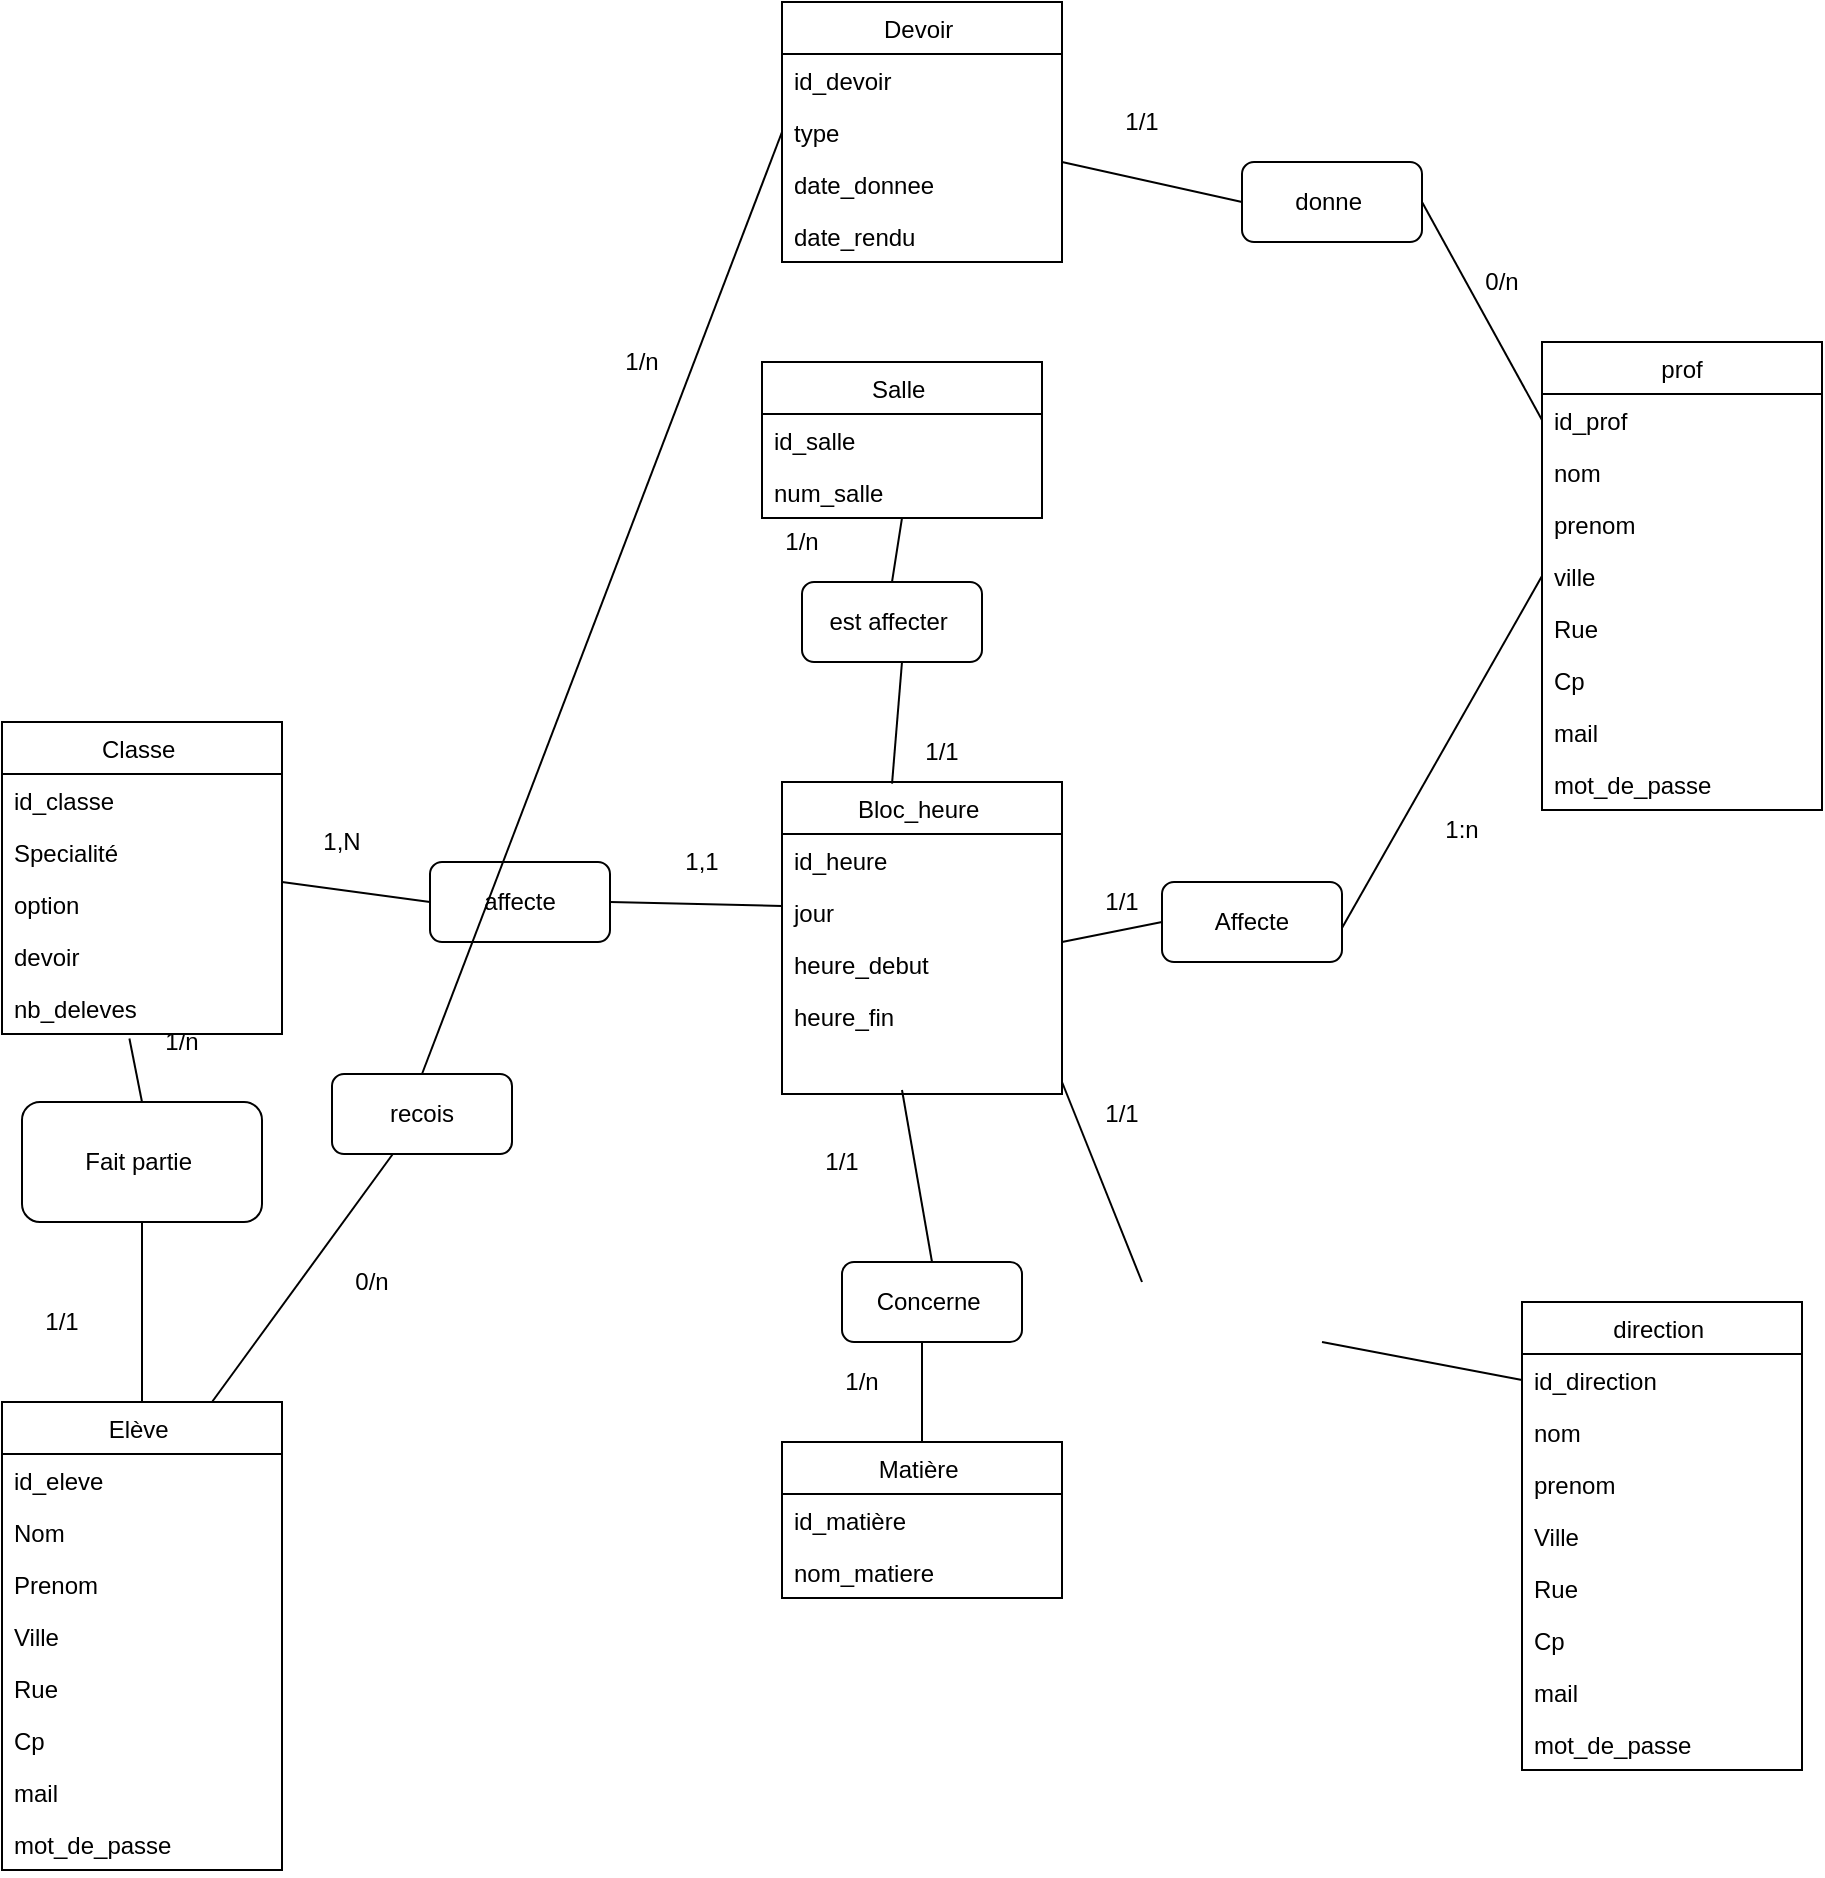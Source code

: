 <mxfile version="16.0.0" type="device"><diagram id="HpWzsi86q-rQb8E55oy8" name="Page-1"><mxGraphModel dx="1400" dy="2067" grid="1" gridSize="10" guides="1" tooltips="1" connect="1" arrows="1" fold="1" page="1" pageScale="1" pageWidth="827" pageHeight="1169" math="0" shadow="0"><root><mxCell id="0"/><mxCell id="1" parent="0"/><mxCell id="2cgmpOhy7TwyXbbjJpQk-1" value="Elève " style="swimlane;fontStyle=0;childLayout=stackLayout;horizontal=1;startSize=26;fillColor=none;horizontalStack=0;resizeParent=1;resizeParentMax=0;resizeLast=0;collapsible=1;marginBottom=0;" parent="1" vertex="1"><mxGeometry x="110" y="600" width="140" height="234" as="geometry"/></mxCell><mxCell id="2cgmpOhy7TwyXbbjJpQk-2" value="id_eleve " style="text;strokeColor=none;fillColor=none;align=left;verticalAlign=top;spacingLeft=4;spacingRight=4;overflow=hidden;rotatable=0;points=[[0,0.5],[1,0.5]];portConstraint=eastwest;" parent="2cgmpOhy7TwyXbbjJpQk-1" vertex="1"><mxGeometry y="26" width="140" height="26" as="geometry"/></mxCell><mxCell id="2cgmpOhy7TwyXbbjJpQk-3" value="Nom " style="text;strokeColor=none;fillColor=none;align=left;verticalAlign=top;spacingLeft=4;spacingRight=4;overflow=hidden;rotatable=0;points=[[0,0.5],[1,0.5]];portConstraint=eastwest;" parent="2cgmpOhy7TwyXbbjJpQk-1" vertex="1"><mxGeometry y="52" width="140" height="26" as="geometry"/></mxCell><mxCell id="2cgmpOhy7TwyXbbjJpQk-4" value="Prenom " style="text;strokeColor=none;fillColor=none;align=left;verticalAlign=top;spacingLeft=4;spacingRight=4;overflow=hidden;rotatable=0;points=[[0,0.5],[1,0.5]];portConstraint=eastwest;" parent="2cgmpOhy7TwyXbbjJpQk-1" vertex="1"><mxGeometry y="78" width="140" height="26" as="geometry"/></mxCell><mxCell id="2cgmpOhy7TwyXbbjJpQk-6" value="Ville" style="text;strokeColor=none;fillColor=none;align=left;verticalAlign=top;spacingLeft=4;spacingRight=4;overflow=hidden;rotatable=0;points=[[0,0.5],[1,0.5]];portConstraint=eastwest;" parent="2cgmpOhy7TwyXbbjJpQk-1" vertex="1"><mxGeometry y="104" width="140" height="26" as="geometry"/></mxCell><mxCell id="2cgmpOhy7TwyXbbjJpQk-5" value="Rue " style="text;strokeColor=none;fillColor=none;align=left;verticalAlign=top;spacingLeft=4;spacingRight=4;overflow=hidden;rotatable=0;points=[[0,0.5],[1,0.5]];portConstraint=eastwest;" parent="2cgmpOhy7TwyXbbjJpQk-1" vertex="1"><mxGeometry y="130" width="140" height="26" as="geometry"/></mxCell><mxCell id="2cgmpOhy7TwyXbbjJpQk-8" value="Cp" style="text;strokeColor=none;fillColor=none;align=left;verticalAlign=top;spacingLeft=4;spacingRight=4;overflow=hidden;rotatable=0;points=[[0,0.5],[1,0.5]];portConstraint=eastwest;" parent="2cgmpOhy7TwyXbbjJpQk-1" vertex="1"><mxGeometry y="156" width="140" height="26" as="geometry"/></mxCell><mxCell id="2cgmpOhy7TwyXbbjJpQk-9" value="mail     " style="text;strokeColor=none;fillColor=none;align=left;verticalAlign=top;spacingLeft=4;spacingRight=4;overflow=hidden;rotatable=0;points=[[0,0.5],[1,0.5]];portConstraint=eastwest;" parent="2cgmpOhy7TwyXbbjJpQk-1" vertex="1"><mxGeometry y="182" width="140" height="26" as="geometry"/></mxCell><mxCell id="2cgmpOhy7TwyXbbjJpQk-7" value="mot_de_passe" style="text;strokeColor=none;fillColor=none;align=left;verticalAlign=top;spacingLeft=4;spacingRight=4;overflow=hidden;rotatable=0;points=[[0,0.5],[1,0.5]];portConstraint=eastwest;" parent="2cgmpOhy7TwyXbbjJpQk-1" vertex="1"><mxGeometry y="208" width="140" height="26" as="geometry"/></mxCell><mxCell id="2cgmpOhy7TwyXbbjJpQk-10" value="direction " style="swimlane;fontStyle=0;childLayout=stackLayout;horizontal=1;startSize=26;fillColor=none;horizontalStack=0;resizeParent=1;resizeParentMax=0;resizeLast=0;collapsible=1;marginBottom=0;" parent="1" vertex="1"><mxGeometry x="870" y="550" width="140" height="234" as="geometry"/></mxCell><mxCell id="2cgmpOhy7TwyXbbjJpQk-11" value="id_direction " style="text;strokeColor=none;fillColor=none;align=left;verticalAlign=top;spacingLeft=4;spacingRight=4;overflow=hidden;rotatable=0;points=[[0,0.5],[1,0.5]];portConstraint=eastwest;" parent="2cgmpOhy7TwyXbbjJpQk-10" vertex="1"><mxGeometry y="26" width="140" height="26" as="geometry"/></mxCell><mxCell id="2cgmpOhy7TwyXbbjJpQk-17" value="nom " style="text;strokeColor=none;fillColor=none;align=left;verticalAlign=top;spacingLeft=4;spacingRight=4;overflow=hidden;rotatable=0;points=[[0,0.5],[1,0.5]];portConstraint=eastwest;" parent="2cgmpOhy7TwyXbbjJpQk-10" vertex="1"><mxGeometry y="52" width="140" height="26" as="geometry"/></mxCell><mxCell id="2cgmpOhy7TwyXbbjJpQk-16" value="prenom" style="text;strokeColor=none;fillColor=none;align=left;verticalAlign=top;spacingLeft=4;spacingRight=4;overflow=hidden;rotatable=0;points=[[0,0.5],[1,0.5]];portConstraint=eastwest;" parent="2cgmpOhy7TwyXbbjJpQk-10" vertex="1"><mxGeometry y="78" width="140" height="26" as="geometry"/></mxCell><mxCell id="2cgmpOhy7TwyXbbjJpQk-15" value="Ville " style="text;strokeColor=none;fillColor=none;align=left;verticalAlign=top;spacingLeft=4;spacingRight=4;overflow=hidden;rotatable=0;points=[[0,0.5],[1,0.5]];portConstraint=eastwest;" parent="2cgmpOhy7TwyXbbjJpQk-10" vertex="1"><mxGeometry y="104" width="140" height="26" as="geometry"/></mxCell><mxCell id="2cgmpOhy7TwyXbbjJpQk-14" value="Rue" style="text;strokeColor=none;fillColor=none;align=left;verticalAlign=top;spacingLeft=4;spacingRight=4;overflow=hidden;rotatable=0;points=[[0,0.5],[1,0.5]];portConstraint=eastwest;" parent="2cgmpOhy7TwyXbbjJpQk-10" vertex="1"><mxGeometry y="130" width="140" height="26" as="geometry"/></mxCell><mxCell id="2cgmpOhy7TwyXbbjJpQk-12" value="Cp" style="text;strokeColor=none;fillColor=none;align=left;verticalAlign=top;spacingLeft=4;spacingRight=4;overflow=hidden;rotatable=0;points=[[0,0.5],[1,0.5]];portConstraint=eastwest;" parent="2cgmpOhy7TwyXbbjJpQk-10" vertex="1"><mxGeometry y="156" width="140" height="26" as="geometry"/></mxCell><mxCell id="2cgmpOhy7TwyXbbjJpQk-13" value="mail " style="text;strokeColor=none;fillColor=none;align=left;verticalAlign=top;spacingLeft=4;spacingRight=4;overflow=hidden;rotatable=0;points=[[0,0.5],[1,0.5]];portConstraint=eastwest;" parent="2cgmpOhy7TwyXbbjJpQk-10" vertex="1"><mxGeometry y="182" width="140" height="26" as="geometry"/></mxCell><mxCell id="2cgmpOhy7TwyXbbjJpQk-18" value="mot_de_passe " style="text;strokeColor=none;fillColor=none;align=left;verticalAlign=top;spacingLeft=4;spacingRight=4;overflow=hidden;rotatable=0;points=[[0,0.5],[1,0.5]];portConstraint=eastwest;" parent="2cgmpOhy7TwyXbbjJpQk-10" vertex="1"><mxGeometry y="208" width="140" height="26" as="geometry"/></mxCell><mxCell id="2cgmpOhy7TwyXbbjJpQk-19" value="prof" style="swimlane;fontStyle=0;childLayout=stackLayout;horizontal=1;startSize=26;fillColor=none;horizontalStack=0;resizeParent=1;resizeParentMax=0;resizeLast=0;collapsible=1;marginBottom=0;" parent="1" vertex="1"><mxGeometry x="880" y="70" width="140" height="234" as="geometry"><mxRectangle x="410" y="100" width="50" height="26" as="alternateBounds"/></mxGeometry></mxCell><mxCell id="2cgmpOhy7TwyXbbjJpQk-21" value="id_prof" style="text;strokeColor=none;fillColor=none;align=left;verticalAlign=top;spacingLeft=4;spacingRight=4;overflow=hidden;rotatable=0;points=[[0,0.5],[1,0.5]];portConstraint=eastwest;" parent="2cgmpOhy7TwyXbbjJpQk-19" vertex="1"><mxGeometry y="26" width="140" height="26" as="geometry"/></mxCell><mxCell id="2cgmpOhy7TwyXbbjJpQk-28" value="nom    " style="text;strokeColor=none;fillColor=none;align=left;verticalAlign=top;spacingLeft=4;spacingRight=4;overflow=hidden;rotatable=0;points=[[0,0.5],[1,0.5]];portConstraint=eastwest;" parent="2cgmpOhy7TwyXbbjJpQk-19" vertex="1"><mxGeometry y="52" width="140" height="26" as="geometry"/></mxCell><mxCell id="2cgmpOhy7TwyXbbjJpQk-27" value="prenom" style="text;strokeColor=none;fillColor=none;align=left;verticalAlign=top;spacingLeft=4;spacingRight=4;overflow=hidden;rotatable=0;points=[[0,0.5],[1,0.5]];portConstraint=eastwest;" parent="2cgmpOhy7TwyXbbjJpQk-19" vertex="1"><mxGeometry y="78" width="140" height="26" as="geometry"/></mxCell><mxCell id="2cgmpOhy7TwyXbbjJpQk-26" value="ville" style="text;strokeColor=none;fillColor=none;align=left;verticalAlign=top;spacingLeft=4;spacingRight=4;overflow=hidden;rotatable=0;points=[[0,0.5],[1,0.5]];portConstraint=eastwest;" parent="2cgmpOhy7TwyXbbjJpQk-19" vertex="1"><mxGeometry y="104" width="140" height="26" as="geometry"/></mxCell><mxCell id="2cgmpOhy7TwyXbbjJpQk-25" value="Rue" style="text;strokeColor=none;fillColor=none;align=left;verticalAlign=top;spacingLeft=4;spacingRight=4;overflow=hidden;rotatable=0;points=[[0,0.5],[1,0.5]];portConstraint=eastwest;" parent="2cgmpOhy7TwyXbbjJpQk-19" vertex="1"><mxGeometry y="130" width="140" height="26" as="geometry"/></mxCell><mxCell id="2cgmpOhy7TwyXbbjJpQk-24" value="Cp" style="text;strokeColor=none;fillColor=none;align=left;verticalAlign=top;spacingLeft=4;spacingRight=4;overflow=hidden;rotatable=0;points=[[0,0.5],[1,0.5]];portConstraint=eastwest;" parent="2cgmpOhy7TwyXbbjJpQk-19" vertex="1"><mxGeometry y="156" width="140" height="26" as="geometry"/></mxCell><mxCell id="2cgmpOhy7TwyXbbjJpQk-23" value="mail" style="text;strokeColor=none;fillColor=none;align=left;verticalAlign=top;spacingLeft=4;spacingRight=4;overflow=hidden;rotatable=0;points=[[0,0.5],[1,0.5]];portConstraint=eastwest;" parent="2cgmpOhy7TwyXbbjJpQk-19" vertex="1"><mxGeometry y="182" width="140" height="26" as="geometry"/></mxCell><mxCell id="2cgmpOhy7TwyXbbjJpQk-29" value="mot_de_passe" style="text;strokeColor=none;fillColor=none;align=left;verticalAlign=top;spacingLeft=4;spacingRight=4;overflow=hidden;rotatable=0;points=[[0,0.5],[1,0.5]];portConstraint=eastwest;" parent="2cgmpOhy7TwyXbbjJpQk-19" vertex="1"><mxGeometry y="208" width="140" height="26" as="geometry"/></mxCell><mxCell id="2cgmpOhy7TwyXbbjJpQk-30" value="Fait partie&amp;nbsp;" style="rounded=1;whiteSpace=wrap;html=1;" parent="1" vertex="1"><mxGeometry x="120" y="450" width="120" height="60" as="geometry"/></mxCell><mxCell id="2cgmpOhy7TwyXbbjJpQk-31" value="" style="endArrow=none;html=1;rounded=0;exitX=0.5;exitY=0;exitDx=0;exitDy=0;" parent="1" source="2cgmpOhy7TwyXbbjJpQk-1" target="2cgmpOhy7TwyXbbjJpQk-30" edge="1"><mxGeometry width="50" height="50" relative="1" as="geometry"><mxPoint x="430" y="320" as="sourcePoint"/><mxPoint x="480" y="270" as="targetPoint"/></mxGeometry></mxCell><mxCell id="2cgmpOhy7TwyXbbjJpQk-33" value="1/1" style="text;html=1;strokeColor=none;fillColor=none;align=center;verticalAlign=middle;whiteSpace=wrap;rounded=0;" parent="1" vertex="1"><mxGeometry x="120" y="550" width="40" height="20" as="geometry"/></mxCell><mxCell id="2cgmpOhy7TwyXbbjJpQk-35" value="1/n" style="text;html=1;strokeColor=none;fillColor=none;align=center;verticalAlign=middle;whiteSpace=wrap;rounded=0;" parent="1" vertex="1"><mxGeometry x="180" y="410" width="40" height="20" as="geometry"/></mxCell><mxCell id="2cgmpOhy7TwyXbbjJpQk-36" value="Classe " style="swimlane;fontStyle=0;childLayout=stackLayout;horizontal=1;startSize=26;fillColor=none;horizontalStack=0;resizeParent=1;resizeParentMax=0;resizeLast=0;collapsible=1;marginBottom=0;" parent="1" vertex="1"><mxGeometry x="110" y="260" width="140" height="156" as="geometry"/></mxCell><mxCell id="2cgmpOhy7TwyXbbjJpQk-37" value="id_classe " style="text;strokeColor=none;fillColor=none;align=left;verticalAlign=top;spacingLeft=4;spacingRight=4;overflow=hidden;rotatable=0;points=[[0,0.5],[1,0.5]];portConstraint=eastwest;" parent="2cgmpOhy7TwyXbbjJpQk-36" vertex="1"><mxGeometry y="26" width="140" height="26" as="geometry"/></mxCell><mxCell id="2cgmpOhy7TwyXbbjJpQk-38" value="Specialité " style="text;strokeColor=none;fillColor=none;align=left;verticalAlign=top;spacingLeft=4;spacingRight=4;overflow=hidden;rotatable=0;points=[[0,0.5],[1,0.5]];portConstraint=eastwest;" parent="2cgmpOhy7TwyXbbjJpQk-36" vertex="1"><mxGeometry y="52" width="140" height="26" as="geometry"/></mxCell><mxCell id="2cgmpOhy7TwyXbbjJpQk-39" value="option" style="text;strokeColor=none;fillColor=none;align=left;verticalAlign=top;spacingLeft=4;spacingRight=4;overflow=hidden;rotatable=0;points=[[0,0.5],[1,0.5]];portConstraint=eastwest;" parent="2cgmpOhy7TwyXbbjJpQk-36" vertex="1"><mxGeometry y="78" width="140" height="26" as="geometry"/></mxCell><mxCell id="2cgmpOhy7TwyXbbjJpQk-61" value="devoir " style="text;strokeColor=none;fillColor=none;align=left;verticalAlign=top;spacingLeft=4;spacingRight=4;overflow=hidden;rotatable=0;points=[[0,0.5],[1,0.5]];portConstraint=eastwest;" parent="2cgmpOhy7TwyXbbjJpQk-36" vertex="1"><mxGeometry y="104" width="140" height="26" as="geometry"/></mxCell><mxCell id="2cgmpOhy7TwyXbbjJpQk-40" value="nb_deleves" style="text;strokeColor=none;fillColor=none;align=left;verticalAlign=top;spacingLeft=4;spacingRight=4;overflow=hidden;rotatable=0;points=[[0,0.5],[1,0.5]];portConstraint=eastwest;" parent="2cgmpOhy7TwyXbbjJpQk-36" vertex="1"><mxGeometry y="130" width="140" height="26" as="geometry"/></mxCell><mxCell id="2cgmpOhy7TwyXbbjJpQk-41" value="" style="endArrow=none;html=1;rounded=0;entryX=0.455;entryY=1.087;entryDx=0;entryDy=0;entryPerimeter=0;exitX=0.5;exitY=0;exitDx=0;exitDy=0;" parent="1" source="2cgmpOhy7TwyXbbjJpQk-30" target="2cgmpOhy7TwyXbbjJpQk-40" edge="1"><mxGeometry width="50" height="50" relative="1" as="geometry"><mxPoint x="190" y="380" as="sourcePoint"/><mxPoint x="240" y="330" as="targetPoint"/></mxGeometry></mxCell><mxCell id="2cgmpOhy7TwyXbbjJpQk-44" value="Bloc_heure " style="swimlane;fontStyle=0;childLayout=stackLayout;horizontal=1;startSize=26;fillColor=none;horizontalStack=0;resizeParent=1;resizeParentMax=0;resizeLast=0;collapsible=1;marginBottom=0;" parent="1" vertex="1"><mxGeometry x="500" y="290" width="140" height="156" as="geometry"/></mxCell><mxCell id="2cgmpOhy7TwyXbbjJpQk-45" value="id_heure" style="text;strokeColor=none;fillColor=none;align=left;verticalAlign=top;spacingLeft=4;spacingRight=4;overflow=hidden;rotatable=0;points=[[0,0.5],[1,0.5]];portConstraint=eastwest;" parent="2cgmpOhy7TwyXbbjJpQk-44" vertex="1"><mxGeometry y="26" width="140" height="26" as="geometry"/></mxCell><mxCell id="2cgmpOhy7TwyXbbjJpQk-48" value="jour " style="text;strokeColor=none;fillColor=none;align=left;verticalAlign=top;spacingLeft=4;spacingRight=4;overflow=hidden;rotatable=0;points=[[0,0.5],[1,0.5]];portConstraint=eastwest;" parent="2cgmpOhy7TwyXbbjJpQk-44" vertex="1"><mxGeometry y="52" width="140" height="26" as="geometry"/></mxCell><mxCell id="2cgmpOhy7TwyXbbjJpQk-46" value="heure_debut" style="text;strokeColor=none;fillColor=none;align=left;verticalAlign=top;spacingLeft=4;spacingRight=4;overflow=hidden;rotatable=0;points=[[0,0.5],[1,0.5]];portConstraint=eastwest;" parent="2cgmpOhy7TwyXbbjJpQk-44" vertex="1"><mxGeometry y="78" width="140" height="26" as="geometry"/></mxCell><mxCell id="2cgmpOhy7TwyXbbjJpQk-47" value="heure_fin " style="text;strokeColor=none;fillColor=none;align=left;verticalAlign=top;spacingLeft=4;spacingRight=4;overflow=hidden;rotatable=0;points=[[0,0.5],[1,0.5]];portConstraint=eastwest;" parent="2cgmpOhy7TwyXbbjJpQk-44" vertex="1"><mxGeometry y="104" width="140" height="26" as="geometry"/></mxCell><mxCell id="2cgmpOhy7TwyXbbjJpQk-60" style="text;strokeColor=none;fillColor=none;align=left;verticalAlign=top;spacingLeft=4;spacingRight=4;overflow=hidden;rotatable=0;points=[[0,0.5],[1,0.5]];portConstraint=eastwest;" parent="2cgmpOhy7TwyXbbjJpQk-44" vertex="1"><mxGeometry y="130" width="140" height="26" as="geometry"/></mxCell><mxCell id="2cgmpOhy7TwyXbbjJpQk-50" value="Salle " style="swimlane;fontStyle=0;childLayout=stackLayout;horizontal=1;startSize=26;fillColor=none;horizontalStack=0;resizeParent=1;resizeParentMax=0;resizeLast=0;collapsible=1;marginBottom=0;" parent="1" vertex="1"><mxGeometry x="490" y="80" width="140" height="78" as="geometry"/></mxCell><mxCell id="2cgmpOhy7TwyXbbjJpQk-51" value="id_salle" style="text;strokeColor=none;fillColor=none;align=left;verticalAlign=top;spacingLeft=4;spacingRight=4;overflow=hidden;rotatable=0;points=[[0,0.5],[1,0.5]];portConstraint=eastwest;" parent="2cgmpOhy7TwyXbbjJpQk-50" vertex="1"><mxGeometry y="26" width="140" height="26" as="geometry"/></mxCell><mxCell id="2cgmpOhy7TwyXbbjJpQk-52" value="num_salle" style="text;strokeColor=none;fillColor=none;align=left;verticalAlign=top;spacingLeft=4;spacingRight=4;overflow=hidden;rotatable=0;points=[[0,0.5],[1,0.5]];portConstraint=eastwest;" parent="2cgmpOhy7TwyXbbjJpQk-50" vertex="1"><mxGeometry y="52" width="140" height="26" as="geometry"/></mxCell><mxCell id="2cgmpOhy7TwyXbbjJpQk-54" value="est affecter&amp;nbsp;" style="rounded=1;whiteSpace=wrap;html=1;" parent="1" vertex="1"><mxGeometry x="510" y="190" width="90" height="40" as="geometry"/></mxCell><mxCell id="2cgmpOhy7TwyXbbjJpQk-55" value="" style="endArrow=none;html=1;rounded=0;exitX=0.5;exitY=0;exitDx=0;exitDy=0;" parent="1" source="2cgmpOhy7TwyXbbjJpQk-54" edge="1"><mxGeometry width="50" height="50" relative="1" as="geometry"><mxPoint x="560" y="180" as="sourcePoint"/><mxPoint x="560" y="158" as="targetPoint"/></mxGeometry></mxCell><mxCell id="2cgmpOhy7TwyXbbjJpQk-57" value="" style="endArrow=none;html=1;rounded=0;exitX=0.393;exitY=0.005;exitDx=0;exitDy=0;exitPerimeter=0;" parent="1" source="2cgmpOhy7TwyXbbjJpQk-44" edge="1"><mxGeometry width="50" height="50" relative="1" as="geometry"><mxPoint x="510" y="280" as="sourcePoint"/><mxPoint x="560" y="230" as="targetPoint"/></mxGeometry></mxCell><mxCell id="2cgmpOhy7TwyXbbjJpQk-58" value="1/1" style="text;html=1;strokeColor=none;fillColor=none;align=center;verticalAlign=middle;whiteSpace=wrap;rounded=0;" parent="1" vertex="1"><mxGeometry x="560" y="270" width="40" height="10" as="geometry"/></mxCell><mxCell id="2cgmpOhy7TwyXbbjJpQk-59" value="1/n" style="text;html=1;strokeColor=none;fillColor=none;align=center;verticalAlign=middle;whiteSpace=wrap;rounded=0;" parent="1" vertex="1"><mxGeometry x="490" y="160" width="40" height="20" as="geometry"/></mxCell><mxCell id="2cgmpOhy7TwyXbbjJpQk-62" value="Matière " style="swimlane;fontStyle=0;childLayout=stackLayout;horizontal=1;startSize=26;fillColor=none;horizontalStack=0;resizeParent=1;resizeParentMax=0;resizeLast=0;collapsible=1;marginBottom=0;" parent="1" vertex="1"><mxGeometry x="500" y="620" width="140" height="78" as="geometry"/></mxCell><mxCell id="2cgmpOhy7TwyXbbjJpQk-63" value="id_matière" style="text;strokeColor=none;fillColor=none;align=left;verticalAlign=top;spacingLeft=4;spacingRight=4;overflow=hidden;rotatable=0;points=[[0,0.5],[1,0.5]];portConstraint=eastwest;" parent="2cgmpOhy7TwyXbbjJpQk-62" vertex="1"><mxGeometry y="26" width="140" height="26" as="geometry"/></mxCell><mxCell id="2cgmpOhy7TwyXbbjJpQk-64" value="nom_matiere" style="text;strokeColor=none;fillColor=none;align=left;verticalAlign=top;spacingLeft=4;spacingRight=4;overflow=hidden;rotatable=0;points=[[0,0.5],[1,0.5]];portConstraint=eastwest;" parent="2cgmpOhy7TwyXbbjJpQk-62" vertex="1"><mxGeometry y="52" width="140" height="26" as="geometry"/></mxCell><mxCell id="2cgmpOhy7TwyXbbjJpQk-66" value="Concerne&amp;nbsp;" style="rounded=1;whiteSpace=wrap;html=1;" parent="1" vertex="1"><mxGeometry x="530" y="530" width="90" height="40" as="geometry"/></mxCell><mxCell id="2cgmpOhy7TwyXbbjJpQk-67" value="" style="endArrow=none;html=1;rounded=0;" parent="1" source="2cgmpOhy7TwyXbbjJpQk-62" edge="1"><mxGeometry width="50" height="50" relative="1" as="geometry"><mxPoint x="515" y="585" as="sourcePoint"/><mxPoint x="570" y="570" as="targetPoint"/></mxGeometry></mxCell><mxCell id="2cgmpOhy7TwyXbbjJpQk-68" value="" style="endArrow=none;html=1;rounded=0;exitX=0.5;exitY=0;exitDx=0;exitDy=0;" parent="1" source="2cgmpOhy7TwyXbbjJpQk-66" edge="1"><mxGeometry width="50" height="50" relative="1" as="geometry"><mxPoint x="510" y="494" as="sourcePoint"/><mxPoint x="560" y="444" as="targetPoint"/></mxGeometry></mxCell><mxCell id="2cgmpOhy7TwyXbbjJpQk-69" value="1/n" style="text;html=1;strokeColor=none;fillColor=none;align=center;verticalAlign=middle;whiteSpace=wrap;rounded=0;" parent="1" vertex="1"><mxGeometry x="520" y="580" width="40" height="20" as="geometry"/></mxCell><mxCell id="2cgmpOhy7TwyXbbjJpQk-70" value="1/1" style="text;html=1;strokeColor=none;fillColor=none;align=center;verticalAlign=middle;whiteSpace=wrap;rounded=0;" parent="1" vertex="1"><mxGeometry x="510" y="470" width="40" height="20" as="geometry"/></mxCell><mxCell id="2cgmpOhy7TwyXbbjJpQk-71" value="affecte" style="rounded=1;whiteSpace=wrap;html=1;" parent="1" vertex="1"><mxGeometry x="324" y="330" width="90" height="40" as="geometry"/></mxCell><mxCell id="2cgmpOhy7TwyXbbjJpQk-72" value="" style="endArrow=none;html=1;rounded=0;entryX=0;entryY=0.5;entryDx=0;entryDy=0;" parent="1" target="2cgmpOhy7TwyXbbjJpQk-71" edge="1"><mxGeometry width="50" height="50" relative="1" as="geometry"><mxPoint x="250" y="340" as="sourcePoint"/><mxPoint x="300" y="290" as="targetPoint"/></mxGeometry></mxCell><mxCell id="2cgmpOhy7TwyXbbjJpQk-73" value="" style="endArrow=none;html=1;rounded=0;exitX=1;exitY=0.5;exitDx=0;exitDy=0;" parent="1" source="2cgmpOhy7TwyXbbjJpQk-71" edge="1"><mxGeometry width="50" height="50" relative="1" as="geometry"><mxPoint x="450" y="402" as="sourcePoint"/><mxPoint x="500" y="352" as="targetPoint"/></mxGeometry></mxCell><mxCell id="2cgmpOhy7TwyXbbjJpQk-74" value="1,N" style="text;html=1;strokeColor=none;fillColor=none;align=center;verticalAlign=middle;whiteSpace=wrap;rounded=0;" parent="1" vertex="1"><mxGeometry x="260" y="310" width="40" height="20" as="geometry"/></mxCell><mxCell id="2cgmpOhy7TwyXbbjJpQk-75" value="1,1" style="text;html=1;strokeColor=none;fillColor=none;align=center;verticalAlign=middle;whiteSpace=wrap;rounded=0;" parent="1" vertex="1"><mxGeometry x="440" y="320" width="40" height="20" as="geometry"/></mxCell><mxCell id="2cgmpOhy7TwyXbbjJpQk-76" value="Affecte" style="rounded=1;whiteSpace=wrap;html=1;" parent="1" vertex="1"><mxGeometry x="690" y="340" width="90" height="40" as="geometry"/></mxCell><mxCell id="2cgmpOhy7TwyXbbjJpQk-77" value="" style="endArrow=none;html=1;rounded=0;entryX=0;entryY=0.5;entryDx=0;entryDy=0;" parent="1" target="2cgmpOhy7TwyXbbjJpQk-76" edge="1"><mxGeometry width="50" height="50" relative="1" as="geometry"><mxPoint x="640" y="370" as="sourcePoint"/><mxPoint x="690" y="320" as="targetPoint"/></mxGeometry></mxCell><mxCell id="2cgmpOhy7TwyXbbjJpQk-78" value="" style="endArrow=none;html=1;rounded=0;entryX=0;entryY=0.5;entryDx=0;entryDy=0;" parent="1" target="2cgmpOhy7TwyXbbjJpQk-26" edge="1"><mxGeometry width="50" height="50" relative="1" as="geometry"><mxPoint x="780" y="363" as="sourcePoint"/><mxPoint x="830" y="313" as="targetPoint"/></mxGeometry></mxCell><mxCell id="2cgmpOhy7TwyXbbjJpQk-79" value="1/1" style="text;html=1;strokeColor=none;fillColor=none;align=center;verticalAlign=middle;whiteSpace=wrap;rounded=0;" parent="1" vertex="1"><mxGeometry x="650" y="340" width="40" height="20" as="geometry"/></mxCell><mxCell id="2cgmpOhy7TwyXbbjJpQk-80" value="1:n" style="text;html=1;strokeColor=none;fillColor=none;align=center;verticalAlign=middle;whiteSpace=wrap;rounded=0;" parent="1" vertex="1"><mxGeometry x="820" y="304" width="40" height="20" as="geometry"/></mxCell><mxCell id="2cgmpOhy7TwyXbbjJpQk-82" value="" style="endArrow=none;html=1;rounded=0;exitX=0;exitY=0.5;exitDx=0;exitDy=0;" parent="1" source="2cgmpOhy7TwyXbbjJpQk-11" edge="1"><mxGeometry width="50" height="50" relative="1" as="geometry"><mxPoint x="720" y="620" as="sourcePoint"/><mxPoint x="770" y="570" as="targetPoint"/></mxGeometry></mxCell><mxCell id="2cgmpOhy7TwyXbbjJpQk-83" value="" style="endArrow=none;html=1;rounded=0;entryX=0;entryY=0.25;entryDx=0;entryDy=0;" parent="1" edge="1"><mxGeometry width="50" height="50" relative="1" as="geometry"><mxPoint x="640" y="440" as="sourcePoint"/><mxPoint x="680" y="540" as="targetPoint"/></mxGeometry></mxCell><mxCell id="2cgmpOhy7TwyXbbjJpQk-85" value="1/1" style="text;html=1;strokeColor=none;fillColor=none;align=center;verticalAlign=middle;whiteSpace=wrap;rounded=0;" parent="1" vertex="1"><mxGeometry x="650" y="446" width="40" height="20" as="geometry"/></mxCell><mxCell id="_CYXXZeLOR706HLNsylc-1" value="Devoir " style="swimlane;fontStyle=0;childLayout=stackLayout;horizontal=1;startSize=26;fillColor=none;horizontalStack=0;resizeParent=1;resizeParentMax=0;resizeLast=0;collapsible=1;marginBottom=0;" vertex="1" parent="1"><mxGeometry x="500" y="-100" width="140" height="130" as="geometry"/></mxCell><mxCell id="_CYXXZeLOR706HLNsylc-2" value="id_devoir" style="text;strokeColor=none;fillColor=none;align=left;verticalAlign=top;spacingLeft=4;spacingRight=4;overflow=hidden;rotatable=0;points=[[0,0.5],[1,0.5]];portConstraint=eastwest;" vertex="1" parent="_CYXXZeLOR706HLNsylc-1"><mxGeometry y="26" width="140" height="26" as="geometry"/></mxCell><mxCell id="_CYXXZeLOR706HLNsylc-3" value="type" style="text;strokeColor=none;fillColor=none;align=left;verticalAlign=top;spacingLeft=4;spacingRight=4;overflow=hidden;rotatable=0;points=[[0,0.5],[1,0.5]];portConstraint=eastwest;" vertex="1" parent="_CYXXZeLOR706HLNsylc-1"><mxGeometry y="52" width="140" height="26" as="geometry"/></mxCell><mxCell id="_CYXXZeLOR706HLNsylc-6" value="date_donnee" style="text;strokeColor=none;fillColor=none;align=left;verticalAlign=top;spacingLeft=4;spacingRight=4;overflow=hidden;rotatable=0;points=[[0,0.5],[1,0.5]];portConstraint=eastwest;" vertex="1" parent="_CYXXZeLOR706HLNsylc-1"><mxGeometry y="78" width="140" height="26" as="geometry"/></mxCell><mxCell id="_CYXXZeLOR706HLNsylc-4" value="date_rendu" style="text;strokeColor=none;fillColor=none;align=left;verticalAlign=top;spacingLeft=4;spacingRight=4;overflow=hidden;rotatable=0;points=[[0,0.5],[1,0.5]];portConstraint=eastwest;" vertex="1" parent="_CYXXZeLOR706HLNsylc-1"><mxGeometry y="104" width="140" height="26" as="geometry"/></mxCell><mxCell id="_CYXXZeLOR706HLNsylc-7" value="donne&amp;nbsp;" style="rounded=1;whiteSpace=wrap;html=1;" vertex="1" parent="1"><mxGeometry x="730" y="-20" width="90" height="40" as="geometry"/></mxCell><mxCell id="_CYXXZeLOR706HLNsylc-8" value="" style="endArrow=none;html=1;rounded=0;exitX=0;exitY=0.5;exitDx=0;exitDy=0;entryX=1;entryY=0.5;entryDx=0;entryDy=0;" edge="1" parent="1" source="2cgmpOhy7TwyXbbjJpQk-21" target="_CYXXZeLOR706HLNsylc-7"><mxGeometry width="50" height="50" relative="1" as="geometry"><mxPoint x="850" y="100" as="sourcePoint"/><mxPoint x="900" y="50" as="targetPoint"/></mxGeometry></mxCell><mxCell id="_CYXXZeLOR706HLNsylc-9" value="" style="endArrow=none;html=1;rounded=0;entryX=0;entryY=0.5;entryDx=0;entryDy=0;" edge="1" parent="1" target="_CYXXZeLOR706HLNsylc-7"><mxGeometry width="50" height="50" relative="1" as="geometry"><mxPoint x="640" y="-20" as="sourcePoint"/><mxPoint x="690" y="-70" as="targetPoint"/></mxGeometry></mxCell><mxCell id="_CYXXZeLOR706HLNsylc-11" value="0/n" style="text;html=1;strokeColor=none;fillColor=none;align=center;verticalAlign=middle;whiteSpace=wrap;rounded=0;" vertex="1" parent="1"><mxGeometry x="840" y="30" width="40" height="20" as="geometry"/></mxCell><mxCell id="_CYXXZeLOR706HLNsylc-12" value="1/1" style="text;html=1;strokeColor=none;fillColor=none;align=center;verticalAlign=middle;whiteSpace=wrap;rounded=0;" vertex="1" parent="1"><mxGeometry x="660" y="-50" width="40" height="20" as="geometry"/></mxCell><mxCell id="_CYXXZeLOR706HLNsylc-14" value="recois" style="rounded=1;whiteSpace=wrap;html=1;" vertex="1" parent="1"><mxGeometry x="275" y="436" width="90" height="40" as="geometry"/></mxCell><mxCell id="_CYXXZeLOR706HLNsylc-17" value="" style="endArrow=none;html=1;rounded=0;entryX=0;entryY=0.5;entryDx=0;entryDy=0;exitX=0.5;exitY=0;exitDx=0;exitDy=0;" edge="1" parent="1" source="_CYXXZeLOR706HLNsylc-14" target="_CYXXZeLOR706HLNsylc-3"><mxGeometry width="50" height="50" relative="1" as="geometry"><mxPoint x="350" y="30" as="sourcePoint"/><mxPoint x="400" y="-20" as="targetPoint"/></mxGeometry></mxCell><mxCell id="_CYXXZeLOR706HLNsylc-18" value="" style="endArrow=none;html=1;rounded=0;exitX=0.75;exitY=0;exitDx=0;exitDy=0;" edge="1" parent="1" source="2cgmpOhy7TwyXbbjJpQk-1" target="_CYXXZeLOR706HLNsylc-14"><mxGeometry width="50" height="50" relative="1" as="geometry"><mxPoint x="290" y="580" as="sourcePoint"/><mxPoint x="250" y="200" as="targetPoint"/></mxGeometry></mxCell><mxCell id="_CYXXZeLOR706HLNsylc-19" value="0/n" style="text;html=1;strokeColor=none;fillColor=none;align=center;verticalAlign=middle;whiteSpace=wrap;rounded=0;" vertex="1" parent="1"><mxGeometry x="275" y="530" width="40" height="20" as="geometry"/></mxCell><mxCell id="_CYXXZeLOR706HLNsylc-20" value="1/n" style="text;html=1;strokeColor=none;fillColor=none;align=center;verticalAlign=middle;whiteSpace=wrap;rounded=0;" vertex="1" parent="1"><mxGeometry x="410" y="70" width="40" height="20" as="geometry"/></mxCell></root></mxGraphModel></diagram></mxfile>